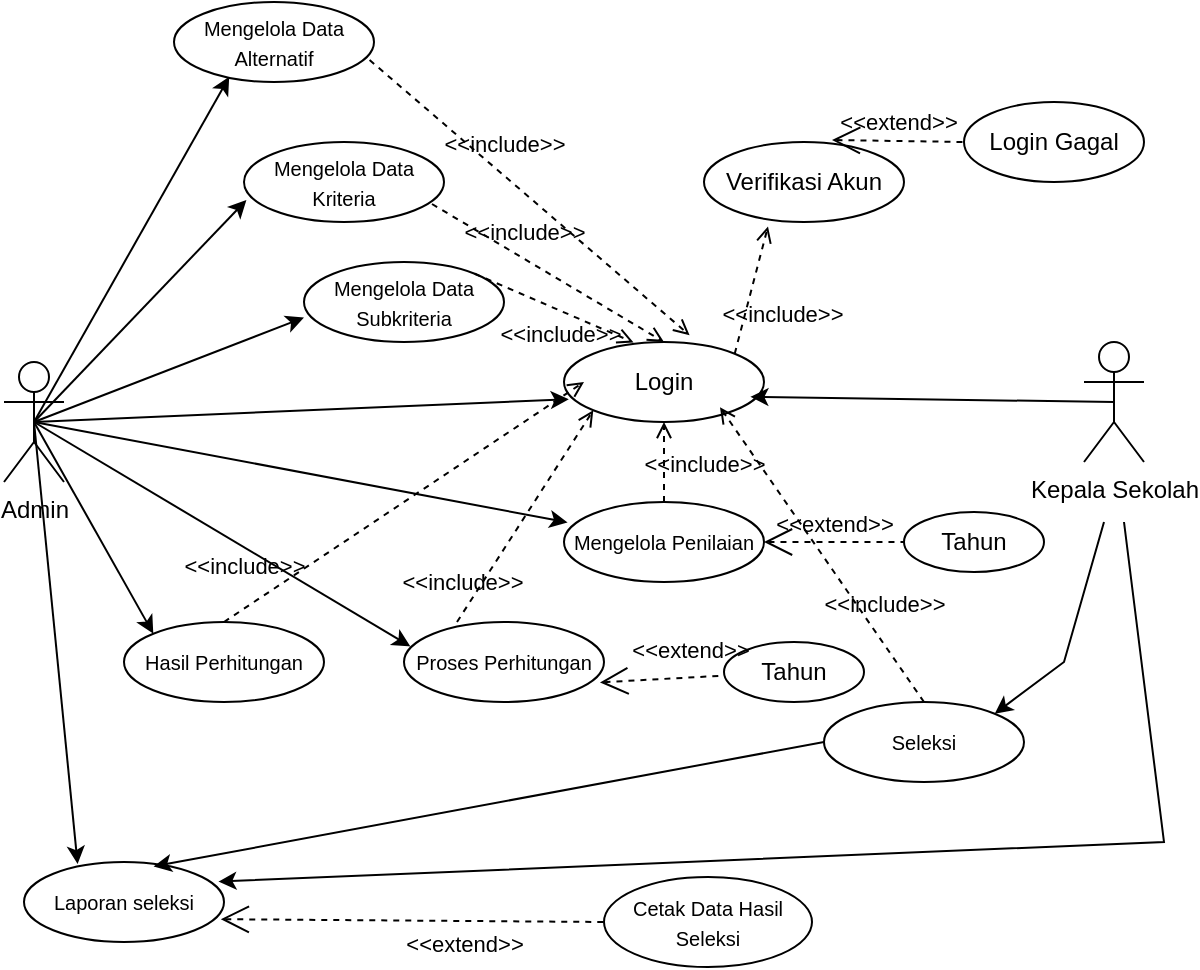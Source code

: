 <mxfile version="28.0.6">
  <diagram name="Halaman-1" id="DMY7N_zEYK0uOIMBZ_gM">
    <mxGraphModel dx="1042" dy="562" grid="1" gridSize="10" guides="1" tooltips="1" connect="1" arrows="1" fold="1" page="1" pageScale="1" pageWidth="827" pageHeight="1169" math="0" shadow="0">
      <root>
        <mxCell id="0" />
        <mxCell id="1" parent="0" />
        <mxCell id="EYh4BBkZvYkQw-OT5A3f-1" value="Admin" style="shape=umlActor;verticalLabelPosition=bottom;verticalAlign=top;html=1;outlineConnect=0;" parent="1" vertex="1">
          <mxGeometry x="140" y="360" width="30" height="60" as="geometry" />
        </mxCell>
        <mxCell id="EYh4BBkZvYkQw-OT5A3f-4" value="Login" style="ellipse;whiteSpace=wrap;html=1;" parent="1" vertex="1">
          <mxGeometry x="420" y="350" width="100" height="40" as="geometry" />
        </mxCell>
        <mxCell id="EYh4BBkZvYkQw-OT5A3f-9" value="Verifikasi Akun" style="ellipse;whiteSpace=wrap;html=1;" parent="1" vertex="1">
          <mxGeometry x="490" y="250" width="100" height="40" as="geometry" />
        </mxCell>
        <mxCell id="EYh4BBkZvYkQw-OT5A3f-19" value="&lt;font style=&quot;font-size: 10px;&quot;&gt;Mengelola Data Alternatif&lt;/font&gt;" style="ellipse;whiteSpace=wrap;html=1;" parent="1" vertex="1">
          <mxGeometry x="225" y="180" width="100" height="40" as="geometry" />
        </mxCell>
        <mxCell id="EYh4BBkZvYkQw-OT5A3f-21" value="&lt;font style=&quot;font-size: 10px;&quot;&gt;Mengelola Data Kriteria&lt;/font&gt;" style="ellipse;whiteSpace=wrap;html=1;" parent="1" vertex="1">
          <mxGeometry x="260" y="250" width="100" height="40" as="geometry" />
        </mxCell>
        <mxCell id="EYh4BBkZvYkQw-OT5A3f-23" value="&lt;font style=&quot;font-size: 10px;&quot;&gt;Mengelola Data Subkriteria&lt;/font&gt;" style="ellipse;whiteSpace=wrap;html=1;" parent="1" vertex="1">
          <mxGeometry x="290" y="310" width="100" height="40" as="geometry" />
        </mxCell>
        <mxCell id="EYh4BBkZvYkQw-OT5A3f-25" value="&lt;font style=&quot;font-size: 10px;&quot;&gt;Mengelola Penilaian&lt;/font&gt;" style="ellipse;whiteSpace=wrap;html=1;" parent="1" vertex="1">
          <mxGeometry x="420" y="430" width="100" height="40" as="geometry" />
        </mxCell>
        <mxCell id="EYh4BBkZvYkQw-OT5A3f-27" value="&lt;span style=&quot;font-size: 10px;&quot;&gt;Proses Perhitungan&lt;/span&gt;" style="ellipse;whiteSpace=wrap;html=1;" parent="1" vertex="1">
          <mxGeometry x="340" y="490" width="100" height="40" as="geometry" />
        </mxCell>
        <mxCell id="EYh4BBkZvYkQw-OT5A3f-30" value="Tahun" style="ellipse;whiteSpace=wrap;html=1;" parent="1" vertex="1">
          <mxGeometry x="590" y="435" width="70" height="30" as="geometry" />
        </mxCell>
        <mxCell id="EYh4BBkZvYkQw-OT5A3f-33" value="Tahun" style="ellipse;whiteSpace=wrap;html=1;" parent="1" vertex="1">
          <mxGeometry x="500" y="500" width="70" height="30" as="geometry" />
        </mxCell>
        <mxCell id="EYh4BBkZvYkQw-OT5A3f-35" value="&lt;span style=&quot;font-size: 10px;&quot;&gt;Hasil Perhitungan&lt;/span&gt;" style="ellipse;whiteSpace=wrap;html=1;" parent="1" vertex="1">
          <mxGeometry x="200" y="490" width="100" height="40" as="geometry" />
        </mxCell>
        <mxCell id="EYh4BBkZvYkQw-OT5A3f-37" value="&lt;span style=&quot;font-size: 10px;&quot;&gt;Laporan seleksi&lt;/span&gt;" style="ellipse;whiteSpace=wrap;html=1;" parent="1" vertex="1">
          <mxGeometry x="150" y="610" width="100" height="40" as="geometry" />
        </mxCell>
        <mxCell id="EYh4BBkZvYkQw-OT5A3f-40" value="&lt;font style=&quot;font-size: 10px;&quot;&gt;Cetak Data Hasil Seleksi&lt;/font&gt;" style="ellipse;whiteSpace=wrap;html=1;" parent="1" vertex="1">
          <mxGeometry x="440" y="617.5" width="104" height="45" as="geometry" />
        </mxCell>
        <mxCell id="EYh4BBkZvYkQw-OT5A3f-41" value="Kepala Sekolah" style="shape=umlActor;verticalLabelPosition=bottom;verticalAlign=top;html=1;outlineConnect=0;" parent="1" vertex="1">
          <mxGeometry x="680" y="350" width="30" height="60" as="geometry" />
        </mxCell>
        <mxCell id="EYh4BBkZvYkQw-OT5A3f-47" value="&lt;span style=&quot;font-size: 10px;&quot;&gt;Seleksi&lt;/span&gt;" style="ellipse;whiteSpace=wrap;html=1;" parent="1" vertex="1">
          <mxGeometry x="550" y="530" width="100" height="40" as="geometry" />
        </mxCell>
        <mxCell id="FMbTlA1_RN2vEP0Rp1aa-1" value="Login Gagal" style="ellipse;whiteSpace=wrap;html=1;" vertex="1" parent="1">
          <mxGeometry x="620" y="230" width="90" height="40" as="geometry" />
        </mxCell>
        <mxCell id="FMbTlA1_RN2vEP0Rp1aa-3" value="" style="endArrow=classic;html=1;rounded=0;exitX=0.5;exitY=0.5;exitDx=0;exitDy=0;exitPerimeter=0;entryX=0.024;entryY=0.715;entryDx=0;entryDy=0;entryPerimeter=0;" edge="1" parent="1" source="EYh4BBkZvYkQw-OT5A3f-1" target="EYh4BBkZvYkQw-OT5A3f-4">
          <mxGeometry width="50" height="50" relative="1" as="geometry">
            <mxPoint x="180" y="340" as="sourcePoint" />
            <mxPoint x="230" y="290" as="targetPoint" />
          </mxGeometry>
        </mxCell>
        <mxCell id="FMbTlA1_RN2vEP0Rp1aa-7" value="" style="endArrow=classic;html=1;rounded=0;entryX=0.276;entryY=0.935;entryDx=0;entryDy=0;entryPerimeter=0;exitX=0.5;exitY=0.5;exitDx=0;exitDy=0;exitPerimeter=0;" edge="1" parent="1" source="EYh4BBkZvYkQw-OT5A3f-1" target="EYh4BBkZvYkQw-OT5A3f-19">
          <mxGeometry width="50" height="50" relative="1" as="geometry">
            <mxPoint x="190" y="370" as="sourcePoint" />
            <mxPoint x="240" y="320" as="targetPoint" />
          </mxGeometry>
        </mxCell>
        <mxCell id="FMbTlA1_RN2vEP0Rp1aa-8" value="" style="endArrow=classic;html=1;rounded=0;entryX=0.012;entryY=0.725;entryDx=0;entryDy=0;entryPerimeter=0;exitX=0.5;exitY=0.5;exitDx=0;exitDy=0;exitPerimeter=0;" edge="1" parent="1" source="EYh4BBkZvYkQw-OT5A3f-1" target="EYh4BBkZvYkQw-OT5A3f-21">
          <mxGeometry width="50" height="50" relative="1" as="geometry">
            <mxPoint x="170" y="388" as="sourcePoint" />
            <mxPoint x="264" y="310" as="targetPoint" />
          </mxGeometry>
        </mxCell>
        <mxCell id="FMbTlA1_RN2vEP0Rp1aa-9" value="" style="endArrow=classic;html=1;rounded=0;exitX=0.5;exitY=0.5;exitDx=0;exitDy=0;exitPerimeter=0;entryX=0;entryY=0.695;entryDx=0;entryDy=0;entryPerimeter=0;" edge="1" parent="1" source="EYh4BBkZvYkQw-OT5A3f-1" target="EYh4BBkZvYkQw-OT5A3f-23">
          <mxGeometry width="50" height="50" relative="1" as="geometry">
            <mxPoint x="260" y="468" as="sourcePoint" />
            <mxPoint x="310" y="390" as="targetPoint" />
          </mxGeometry>
        </mxCell>
        <mxCell id="FMbTlA1_RN2vEP0Rp1aa-10" value="" style="endArrow=classic;html=1;rounded=0;entryX=0.018;entryY=0.255;entryDx=0;entryDy=0;entryPerimeter=0;exitX=0.5;exitY=0.5;exitDx=0;exitDy=0;exitPerimeter=0;" edge="1" parent="1" source="EYh4BBkZvYkQw-OT5A3f-1" target="EYh4BBkZvYkQw-OT5A3f-25">
          <mxGeometry width="50" height="50" relative="1" as="geometry">
            <mxPoint x="240" y="488" as="sourcePoint" />
            <mxPoint x="334" y="410" as="targetPoint" />
          </mxGeometry>
        </mxCell>
        <mxCell id="FMbTlA1_RN2vEP0Rp1aa-11" value="" style="endArrow=classic;html=1;rounded=0;entryX=0.032;entryY=0.305;entryDx=0;entryDy=0;entryPerimeter=0;exitX=0.5;exitY=0.5;exitDx=0;exitDy=0;exitPerimeter=0;" edge="1" parent="1" source="EYh4BBkZvYkQw-OT5A3f-1" target="EYh4BBkZvYkQw-OT5A3f-27">
          <mxGeometry width="50" height="50" relative="1" as="geometry">
            <mxPoint x="240" y="518" as="sourcePoint" />
            <mxPoint x="334" y="440" as="targetPoint" />
          </mxGeometry>
        </mxCell>
        <mxCell id="FMbTlA1_RN2vEP0Rp1aa-12" value="" style="endArrow=classic;html=1;rounded=0;entryX=0;entryY=0;entryDx=0;entryDy=0;exitX=0.5;exitY=0.5;exitDx=0;exitDy=0;exitPerimeter=0;" edge="1" parent="1" source="EYh4BBkZvYkQw-OT5A3f-1" target="EYh4BBkZvYkQw-OT5A3f-35">
          <mxGeometry width="50" height="50" relative="1" as="geometry">
            <mxPoint x="220" y="548" as="sourcePoint" />
            <mxPoint x="314" y="470" as="targetPoint" />
          </mxGeometry>
        </mxCell>
        <mxCell id="FMbTlA1_RN2vEP0Rp1aa-13" value="" style="endArrow=classic;html=1;rounded=0;exitX=0.5;exitY=0.5;exitDx=0;exitDy=0;exitPerimeter=0;entryX=0.932;entryY=0.685;entryDx=0;entryDy=0;entryPerimeter=0;" edge="1" parent="1" source="EYh4BBkZvYkQw-OT5A3f-41" target="EYh4BBkZvYkQw-OT5A3f-4">
          <mxGeometry width="50" height="50" relative="1" as="geometry">
            <mxPoint x="690" y="310" as="sourcePoint" />
            <mxPoint x="700" y="220" as="targetPoint" />
            <Array as="points" />
          </mxGeometry>
        </mxCell>
        <mxCell id="FMbTlA1_RN2vEP0Rp1aa-17" value="" style="endArrow=classic;html=1;rounded=0;entryX=0.268;entryY=0.025;entryDx=0;entryDy=0;exitX=0.5;exitY=0.5;exitDx=0;exitDy=0;exitPerimeter=0;entryPerimeter=0;" edge="1" parent="1" source="EYh4BBkZvYkQw-OT5A3f-1" target="EYh4BBkZvYkQw-OT5A3f-37">
          <mxGeometry width="50" height="50" relative="1" as="geometry">
            <mxPoint x="150" y="449" as="sourcePoint" />
            <mxPoint x="250" y="585" as="targetPoint" />
          </mxGeometry>
        </mxCell>
        <mxCell id="FMbTlA1_RN2vEP0Rp1aa-18" value="" style="endArrow=classic;html=1;rounded=0;entryX=1;entryY=0;entryDx=0;entryDy=0;" edge="1" parent="1" target="EYh4BBkZvYkQw-OT5A3f-47">
          <mxGeometry width="50" height="50" relative="1" as="geometry">
            <mxPoint x="690" y="440" as="sourcePoint" />
            <mxPoint x="650" y="550" as="targetPoint" />
            <Array as="points">
              <mxPoint x="670" y="510" />
            </Array>
          </mxGeometry>
        </mxCell>
        <mxCell id="FMbTlA1_RN2vEP0Rp1aa-19" value="" style="endArrow=classic;html=1;rounded=0;entryX=0.972;entryY=0.245;entryDx=0;entryDy=0;entryPerimeter=0;" edge="1" parent="1" target="EYh4BBkZvYkQw-OT5A3f-37">
          <mxGeometry width="50" height="50" relative="1" as="geometry">
            <mxPoint x="700" y="440" as="sourcePoint" />
            <mxPoint x="700" y="600" as="targetPoint" />
            <Array as="points">
              <mxPoint x="720" y="600" />
            </Array>
          </mxGeometry>
        </mxCell>
        <mxCell id="FMbTlA1_RN2vEP0Rp1aa-22" value="&amp;lt;&amp;lt;include&amp;gt;&amp;gt;" style="edgeStyle=none;html=1;endArrow=open;verticalAlign=bottom;dashed=1;labelBackgroundColor=none;rounded=0;entryX=0.628;entryY=-0.085;entryDx=0;entryDy=0;exitX=0.978;exitY=0.725;exitDx=0;exitDy=0;exitPerimeter=0;entryPerimeter=0;" edge="1" parent="1" source="EYh4BBkZvYkQw-OT5A3f-19" target="EYh4BBkZvYkQw-OT5A3f-4">
          <mxGeometry x="-0.202" y="5" width="160" relative="1" as="geometry">
            <mxPoint x="354" y="230" as="sourcePoint" />
            <mxPoint x="473" y="240" as="targetPoint" />
            <mxPoint as="offset" />
          </mxGeometry>
        </mxCell>
        <mxCell id="FMbTlA1_RN2vEP0Rp1aa-23" value="&amp;lt;&amp;lt;extend&amp;gt;&amp;gt;" style="edgeStyle=none;html=1;startArrow=open;endArrow=none;startSize=12;verticalAlign=bottom;dashed=1;labelBackgroundColor=none;rounded=0;entryX=0;entryY=0.5;entryDx=0;entryDy=0;exitX=0.64;exitY=-0.025;exitDx=0;exitDy=0;exitPerimeter=0;" edge="1" parent="1" source="EYh4BBkZvYkQw-OT5A3f-9" target="FMbTlA1_RN2vEP0Rp1aa-1">
          <mxGeometry width="160" relative="1" as="geometry">
            <mxPoint x="490" y="140" as="sourcePoint" />
            <mxPoint x="650" y="140" as="targetPoint" />
          </mxGeometry>
        </mxCell>
        <mxCell id="FMbTlA1_RN2vEP0Rp1aa-28" value="&amp;lt;&amp;lt;include&amp;gt;&amp;gt;" style="edgeStyle=none;html=1;endArrow=open;verticalAlign=bottom;dashed=1;labelBackgroundColor=none;rounded=0;entryX=0.348;entryY=0.005;entryDx=0;entryDy=0;exitX=1;exitY=0;exitDx=0;exitDy=0;entryPerimeter=0;" edge="1" parent="1" source="EYh4BBkZvYkQw-OT5A3f-23" target="EYh4BBkZvYkQw-OT5A3f-4">
          <mxGeometry x="0.268" y="-20" width="160" relative="1" as="geometry">
            <mxPoint x="399.5" y="310" as="sourcePoint" />
            <mxPoint x="518.5" y="320" as="targetPoint" />
            <mxPoint y="-1" as="offset" />
          </mxGeometry>
        </mxCell>
        <mxCell id="FMbTlA1_RN2vEP0Rp1aa-29" value="&amp;lt;&amp;lt;include&amp;gt;&amp;gt;" style="edgeStyle=none;html=1;endArrow=open;verticalAlign=bottom;dashed=1;labelBackgroundColor=none;rounded=0;entryX=0.5;entryY=0;entryDx=0;entryDy=0;exitX=0.94;exitY=0.775;exitDx=0;exitDy=0;exitPerimeter=0;" edge="1" parent="1" source="EYh4BBkZvYkQw-OT5A3f-21" target="EYh4BBkZvYkQw-OT5A3f-4">
          <mxGeometry x="-0.237" y="4" width="160" relative="1" as="geometry">
            <mxPoint x="360" y="260" as="sourcePoint" />
            <mxPoint x="479" y="270" as="targetPoint" />
            <mxPoint as="offset" />
          </mxGeometry>
        </mxCell>
        <mxCell id="FMbTlA1_RN2vEP0Rp1aa-30" value="&amp;lt;&amp;lt;extend&amp;gt;&amp;gt;" style="edgeStyle=none;html=1;startArrow=open;endArrow=none;startSize=12;verticalAlign=bottom;dashed=1;labelBackgroundColor=none;rounded=0;exitX=1;exitY=0.5;exitDx=0;exitDy=0;entryX=0;entryY=0.5;entryDx=0;entryDy=0;" edge="1" parent="1" source="EYh4BBkZvYkQw-OT5A3f-25" target="EYh4BBkZvYkQw-OT5A3f-30">
          <mxGeometry width="160" relative="1" as="geometry">
            <mxPoint x="429" y="449.5" as="sourcePoint" />
            <mxPoint x="500" y="450" as="targetPoint" />
          </mxGeometry>
        </mxCell>
        <mxCell id="FMbTlA1_RN2vEP0Rp1aa-31" value="&amp;lt;&amp;lt;extend&amp;gt;&amp;gt;" style="edgeStyle=none;html=1;startArrow=open;endArrow=none;startSize=12;verticalAlign=bottom;dashed=1;labelBackgroundColor=none;rounded=0;exitX=0.98;exitY=0.755;exitDx=0;exitDy=0;exitPerimeter=0;" edge="1" parent="1" source="EYh4BBkZvYkQw-OT5A3f-27" target="EYh4BBkZvYkQw-OT5A3f-33">
          <mxGeometry x="0.444" y="5" width="160" relative="1" as="geometry">
            <mxPoint x="430" y="509" as="sourcePoint" />
            <mxPoint x="535" y="509" as="targetPoint" />
            <mxPoint as="offset" />
          </mxGeometry>
        </mxCell>
        <mxCell id="FMbTlA1_RN2vEP0Rp1aa-33" value="&amp;lt;&amp;lt;include&amp;gt;&amp;gt;" style="edgeStyle=none;html=1;endArrow=open;verticalAlign=bottom;dashed=1;labelBackgroundColor=none;rounded=0;entryX=0;entryY=1;entryDx=0;entryDy=0;exitX=0.265;exitY=0;exitDx=0;exitDy=0;exitPerimeter=0;" edge="1" parent="1" source="EYh4BBkZvYkQw-OT5A3f-27" target="EYh4BBkZvYkQw-OT5A3f-4">
          <mxGeometry x="-0.84" y="4" width="160" relative="1" as="geometry">
            <mxPoint x="377" y="490" as="sourcePoint" />
            <mxPoint x="450" y="449" as="targetPoint" />
            <mxPoint as="offset" />
          </mxGeometry>
        </mxCell>
        <mxCell id="FMbTlA1_RN2vEP0Rp1aa-35" value="&amp;lt;&amp;lt;include&amp;gt;&amp;gt;" style="edgeStyle=none;html=1;endArrow=open;verticalAlign=bottom;dashed=1;labelBackgroundColor=none;rounded=0;entryX=0.1;entryY=0.5;entryDx=0;entryDy=0;exitX=0.5;exitY=0;exitDx=0;exitDy=0;entryPerimeter=0;" edge="1" parent="1" source="EYh4BBkZvYkQw-OT5A3f-35" target="EYh4BBkZvYkQw-OT5A3f-4">
          <mxGeometry x="-0.823" y="10" width="160" relative="1" as="geometry">
            <mxPoint x="247" y="501" as="sourcePoint" />
            <mxPoint x="320" y="460" as="targetPoint" />
            <mxPoint as="offset" />
          </mxGeometry>
        </mxCell>
        <mxCell id="FMbTlA1_RN2vEP0Rp1aa-37" value="&amp;lt;&amp;lt;include&amp;gt;&amp;gt;" style="edgeStyle=none;html=1;endArrow=open;verticalAlign=bottom;dashed=1;labelBackgroundColor=none;rounded=0;entryX=0.5;entryY=1;entryDx=0;entryDy=0;exitX=0.5;exitY=0;exitDx=0;exitDy=0;" edge="1" parent="1" source="EYh4BBkZvYkQw-OT5A3f-25" target="EYh4BBkZvYkQw-OT5A3f-4">
          <mxGeometry x="-0.5" y="-20" width="160" relative="1" as="geometry">
            <mxPoint x="482" y="428" as="sourcePoint" />
            <mxPoint x="530" y="312" as="targetPoint" />
            <mxPoint as="offset" />
          </mxGeometry>
        </mxCell>
        <mxCell id="FMbTlA1_RN2vEP0Rp1aa-38" value="&amp;lt;&amp;lt;include&amp;gt;&amp;gt;" style="edgeStyle=none;html=1;endArrow=open;verticalAlign=bottom;dashed=1;labelBackgroundColor=none;rounded=0;entryX=0.78;entryY=0.815;entryDx=0;entryDy=0;exitX=0.5;exitY=0;exitDx=0;exitDy=0;entryPerimeter=0;" edge="1" parent="1" source="EYh4BBkZvYkQw-OT5A3f-47" target="EYh4BBkZvYkQw-OT5A3f-4">
          <mxGeometry x="-0.506" y="-6" width="160" relative="1" as="geometry">
            <mxPoint x="500" y="540" as="sourcePoint" />
            <mxPoint x="568" y="434" as="targetPoint" />
            <mxPoint as="offset" />
          </mxGeometry>
        </mxCell>
        <mxCell id="FMbTlA1_RN2vEP0Rp1aa-40" value="" style="endArrow=classic;html=1;rounded=0;exitX=0;exitY=0.5;exitDx=0;exitDy=0;entryX=0.648;entryY=0.055;entryDx=0;entryDy=0;entryPerimeter=0;" edge="1" parent="1" source="EYh4BBkZvYkQw-OT5A3f-47" target="EYh4BBkZvYkQw-OT5A3f-37">
          <mxGeometry width="50" height="50" relative="1" as="geometry">
            <mxPoint x="440" y="580" as="sourcePoint" />
            <mxPoint x="490" y="530" as="targetPoint" />
          </mxGeometry>
        </mxCell>
        <mxCell id="FMbTlA1_RN2vEP0Rp1aa-41" value="&amp;lt;&amp;lt;extend&amp;gt;&amp;gt;" style="edgeStyle=none;html=1;startArrow=open;endArrow=none;startSize=12;verticalAlign=bottom;dashed=1;labelBackgroundColor=none;rounded=0;exitX=0.984;exitY=0.715;exitDx=0;exitDy=0;exitPerimeter=0;entryX=0;entryY=0.5;entryDx=0;entryDy=0;" edge="1" parent="1" source="EYh4BBkZvYkQw-OT5A3f-37" target="EYh4BBkZvYkQw-OT5A3f-40">
          <mxGeometry x="0.271" y="-21" width="160" relative="1" as="geometry">
            <mxPoint x="347" y="635.5" as="sourcePoint" />
            <mxPoint x="409" y="632.5" as="targetPoint" />
            <mxPoint as="offset" />
            <Array as="points" />
          </mxGeometry>
        </mxCell>
        <mxCell id="FMbTlA1_RN2vEP0Rp1aa-42" value="&amp;lt;&amp;lt;include&amp;gt;&amp;gt;" style="edgeStyle=none;html=1;endArrow=open;verticalAlign=bottom;dashed=1;labelBackgroundColor=none;rounded=0;entryX=0.32;entryY=1.055;entryDx=0;entryDy=0;exitX=1;exitY=0;exitDx=0;exitDy=0;entryPerimeter=0;" edge="1" parent="1" source="EYh4BBkZvYkQw-OT5A3f-4" target="EYh4BBkZvYkQw-OT5A3f-9">
          <mxGeometry x="-0.5" y="-20" width="160" relative="1" as="geometry">
            <mxPoint x="580" y="340" as="sourcePoint" />
            <mxPoint x="580" y="300" as="targetPoint" />
            <mxPoint as="offset" />
          </mxGeometry>
        </mxCell>
      </root>
    </mxGraphModel>
  </diagram>
</mxfile>
